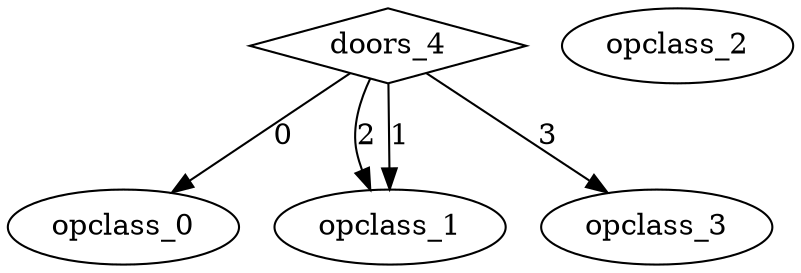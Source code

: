 digraph {
node [label=opclass_0,style=""] opclass_0
node [label=opclass_2,style=""] opclass_2
node [label=opclass_1,style=""] opclass_1
node [label=opclass_2,style=""] opclass_2
node [label=opclass_3,style=""] opclass_3
node [label=opclass_3,style=""] opclass_3
node [label=opclass_0,style=""] opclass_0
node [label=opclass_2,style=""] opclass_2
node [label=opclass_3,style=""] opclass_3
node [label=opclass_1,style=""] opclass_1
node [label=opclass_1,style=""] opclass_1
node [label=opclass_0,style=""] opclass_0
node [label=doors_4,shape="diamond",style=""] 0

0 -> opclass_3 [label="3"]
0 -> opclass_1 [label="2"]
0 -> opclass_1 [label="1"]
0 -> opclass_0 [label="0"]
}